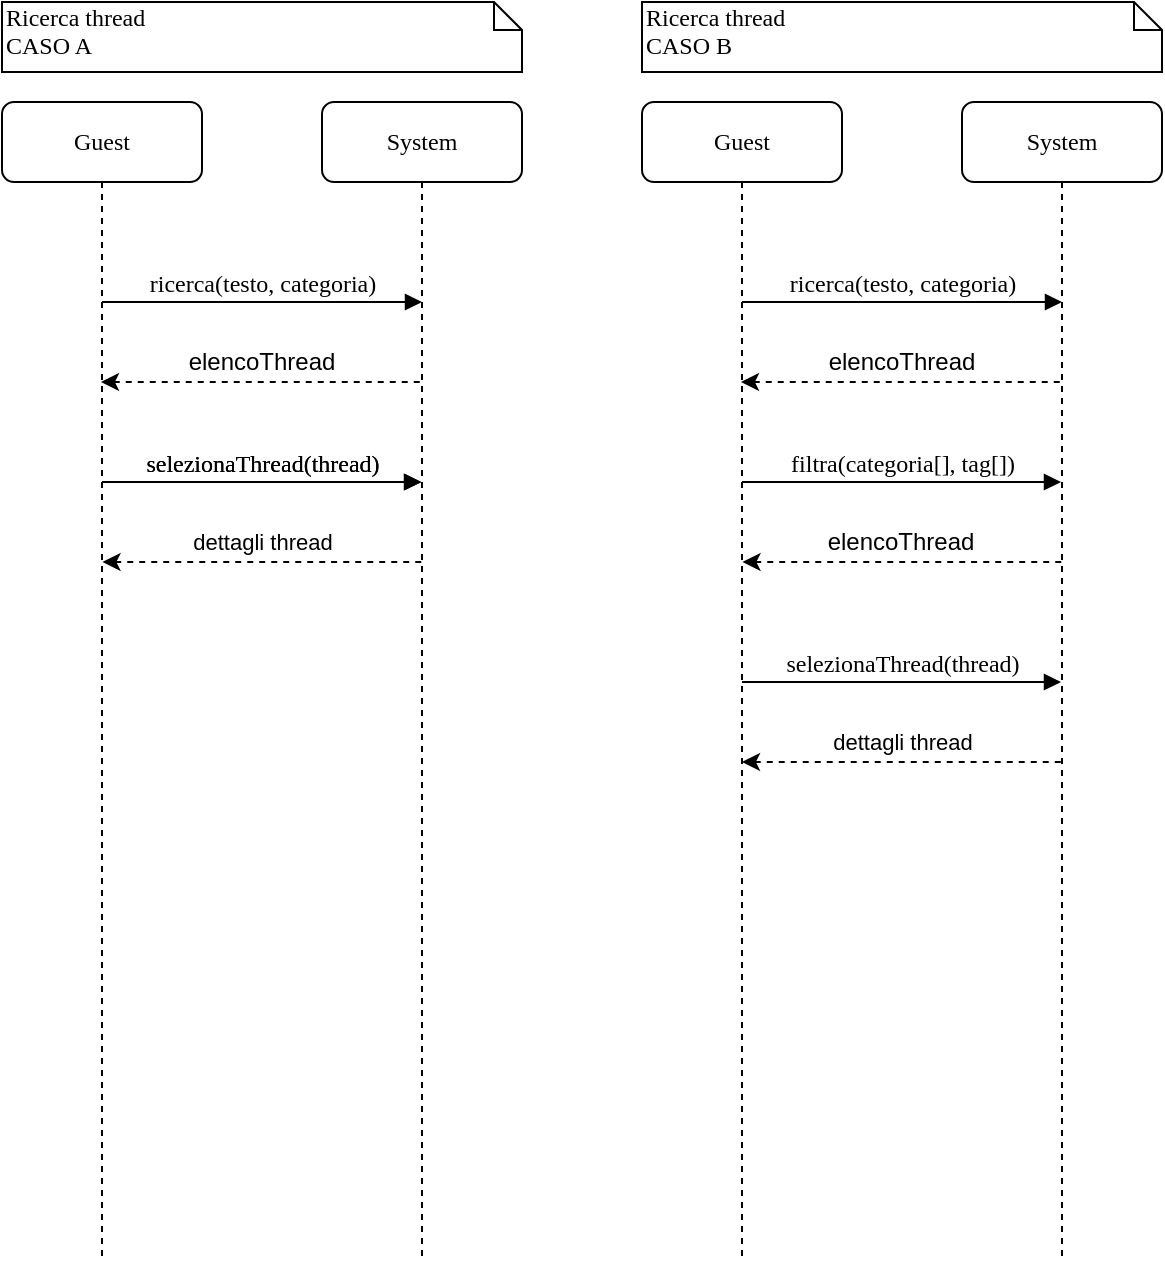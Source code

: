 <mxfile version="14.4.3" type="device"><diagram name="Page-1" id="13e1069c-82ec-6db2-03f1-153e76fe0fe0"><mxGraphModel dx="1422" dy="822" grid="1" gridSize="10" guides="1" tooltips="1" connect="1" arrows="1" fold="1" page="1" pageScale="1" pageWidth="1100" pageHeight="850" background="#ffffff" math="0" shadow="0"><root><mxCell id="0"/><mxCell id="1" parent="0"/><mxCell id="7baba1c4bc27f4b0-2" value="System" style="shape=umlLifeline;perimeter=lifelinePerimeter;whiteSpace=wrap;html=1;container=1;collapsible=0;recursiveResize=0;outlineConnect=0;rounded=1;shadow=0;comic=0;labelBackgroundColor=none;strokeWidth=1;fontFamily=Verdana;fontSize=12;align=center;" parent="1" vertex="1"><mxGeometry x="430" y="90" width="100" height="580" as="geometry"/></mxCell><mxCell id="7baba1c4bc27f4b0-8" value="Guest" style="shape=umlLifeline;perimeter=lifelinePerimeter;whiteSpace=wrap;html=1;container=1;collapsible=0;recursiveResize=0;outlineConnect=0;rounded=1;shadow=0;comic=0;labelBackgroundColor=none;strokeWidth=1;fontFamily=Verdana;fontSize=12;align=center;" parent="1" vertex="1"><mxGeometry x="270" y="90" width="100" height="580" as="geometry"/></mxCell><mxCell id="7baba1c4bc27f4b0-11" value="ricerca(testo, categoria)" style="html=1;verticalAlign=bottom;endArrow=block;entryX=0.5;entryY=0.172;labelBackgroundColor=none;fontFamily=Verdana;fontSize=12;edgeStyle=elbowEdgeStyle;elbow=vertical;entryDx=0;entryDy=0;entryPerimeter=0;" parent="1" source="7baba1c4bc27f4b0-8" edge="1" target="7baba1c4bc27f4b0-2"><mxGeometry relative="1" as="geometry"><mxPoint x="325" y="190" as="sourcePoint"/><mxPoint x="455" y="190" as="targetPoint"/></mxGeometry></mxCell><mxCell id="7baba1c4bc27f4b0-40" value="Ricerca thread&lt;br&gt;CASO A" style="shape=note;whiteSpace=wrap;html=1;size=14;verticalAlign=top;align=left;spacingTop=-6;rounded=0;shadow=0;comic=0;labelBackgroundColor=none;strokeWidth=1;fontFamily=Verdana;fontSize=12" parent="1" vertex="1"><mxGeometry x="270" y="40" width="260" height="35" as="geometry"/></mxCell><mxCell id="vUofL-LrMuXnoUMoOgr8-1" value="" style="endArrow=none;dashed=1;html=1;startArrow=classic;startFill=1;" parent="1" edge="1"><mxGeometry width="50" height="50" relative="1" as="geometry"><mxPoint x="319.5" y="230" as="sourcePoint"/><mxPoint x="479.5" y="230" as="targetPoint"/><Array as="points"><mxPoint x="430" y="230"/></Array></mxGeometry></mxCell><mxCell id="vUofL-LrMuXnoUMoOgr8-2" value="selezionaThread(thread)" style="html=1;verticalAlign=bottom;endArrow=block;labelBackgroundColor=none;fontFamily=Verdana;fontSize=12;edgeStyle=elbowEdgeStyle;elbow=vertical;" parent="1" target="7baba1c4bc27f4b0-2" edge="1"><mxGeometry x="0.003" relative="1" as="geometry"><mxPoint x="320" y="280" as="sourcePoint"/><mxPoint x="450" y="300" as="targetPoint"/><Array as="points"><mxPoint x="450" y="280"/><mxPoint x="450" y="270"/><mxPoint x="450" y="260"/></Array><mxPoint as="offset"/></mxGeometry></mxCell><mxCell id="vUofL-LrMuXnoUMoOgr8-3" value="" style="endArrow=none;dashed=1;html=1;startArrow=classic;startFill=1;" parent="1" edge="1"><mxGeometry width="50" height="50" relative="1" as="geometry"><mxPoint x="320.25" y="320" as="sourcePoint"/><mxPoint x="479.75" y="320" as="targetPoint"/><Array as="points"><mxPoint x="410.25" y="320"/><mxPoint x="430.75" y="320"/></Array></mxGeometry></mxCell><mxCell id="jU-TGCWR6EwfCzdyeSkF-21" value="dettagli thread" style="edgeLabel;html=1;align=center;verticalAlign=middle;resizable=0;points=[];" vertex="1" connectable="0" parent="vUofL-LrMuXnoUMoOgr8-3"><mxGeometry x="-0.1" y="3" relative="1" as="geometry"><mxPoint x="7.75" y="-7" as="offset"/></mxGeometry></mxCell><mxCell id="jU-TGCWR6EwfCzdyeSkF-20" value="elencoThread" style="text;html=1;strokeColor=none;fillColor=none;align=center;verticalAlign=middle;whiteSpace=wrap;rounded=0;" vertex="1" parent="1"><mxGeometry x="380" y="210" width="40" height="20" as="geometry"/></mxCell><mxCell id="jU-TGCWR6EwfCzdyeSkF-22" value="System" style="shape=umlLifeline;perimeter=lifelinePerimeter;whiteSpace=wrap;html=1;container=1;collapsible=0;recursiveResize=0;outlineConnect=0;rounded=1;shadow=0;comic=0;labelBackgroundColor=none;strokeWidth=1;fontFamily=Verdana;fontSize=12;align=center;" vertex="1" parent="1"><mxGeometry x="750" y="90" width="100" height="580" as="geometry"/></mxCell><mxCell id="jU-TGCWR6EwfCzdyeSkF-23" value="Guest" style="shape=umlLifeline;perimeter=lifelinePerimeter;whiteSpace=wrap;html=1;container=1;collapsible=0;recursiveResize=0;outlineConnect=0;rounded=1;shadow=0;comic=0;labelBackgroundColor=none;strokeWidth=1;fontFamily=Verdana;fontSize=12;align=center;" vertex="1" parent="1"><mxGeometry x="590" y="90" width="100" height="580" as="geometry"/></mxCell><mxCell id="jU-TGCWR6EwfCzdyeSkF-25" value="ricerca(testo, categoria)" style="html=1;verticalAlign=bottom;endArrow=block;entryX=0.5;entryY=0.172;labelBackgroundColor=none;fontFamily=Verdana;fontSize=12;edgeStyle=elbowEdgeStyle;elbow=vertical;entryDx=0;entryDy=0;entryPerimeter=0;" edge="1" parent="1" source="jU-TGCWR6EwfCzdyeSkF-23" target="jU-TGCWR6EwfCzdyeSkF-22"><mxGeometry relative="1" as="geometry"><mxPoint x="645" y="190" as="sourcePoint"/><mxPoint x="775" y="190" as="targetPoint"/></mxGeometry></mxCell><mxCell id="jU-TGCWR6EwfCzdyeSkF-26" value="Ricerca thread&lt;br&gt;CASO B" style="shape=note;whiteSpace=wrap;html=1;size=14;verticalAlign=top;align=left;spacingTop=-6;rounded=0;shadow=0;comic=0;labelBackgroundColor=none;strokeWidth=1;fontFamily=Verdana;fontSize=12" vertex="1" parent="1"><mxGeometry x="590" y="40" width="260" height="35" as="geometry"/></mxCell><mxCell id="jU-TGCWR6EwfCzdyeSkF-28" value="" style="endArrow=none;dashed=1;html=1;startArrow=classic;startFill=1;" edge="1" parent="1"><mxGeometry width="50" height="50" relative="1" as="geometry"><mxPoint x="639.5" y="230" as="sourcePoint"/><mxPoint x="799.5" y="230" as="targetPoint"/><Array as="points"><mxPoint x="750" y="230"/></Array></mxGeometry></mxCell><mxCell id="jU-TGCWR6EwfCzdyeSkF-29" value="filtra(categoria[], tag[])" style="html=1;verticalAlign=bottom;endArrow=block;labelBackgroundColor=none;fontFamily=Verdana;fontSize=12;edgeStyle=elbowEdgeStyle;elbow=vertical;" edge="1" parent="1" target="jU-TGCWR6EwfCzdyeSkF-22"><mxGeometry x="0.003" relative="1" as="geometry"><mxPoint x="640" y="280" as="sourcePoint"/><mxPoint x="770" y="300" as="targetPoint"/><Array as="points"><mxPoint x="770" y="280"/><mxPoint x="770" y="270"/><mxPoint x="770" y="260"/></Array><mxPoint as="offset"/></mxGeometry></mxCell><mxCell id="jU-TGCWR6EwfCzdyeSkF-30" value="" style="endArrow=none;dashed=1;html=1;startArrow=classic;startFill=1;" edge="1" parent="1"><mxGeometry width="50" height="50" relative="1" as="geometry"><mxPoint x="640.25" y="320" as="sourcePoint"/><mxPoint x="799.75" y="320" as="targetPoint"/><Array as="points"><mxPoint x="730.25" y="320"/><mxPoint x="750.75" y="320"/></Array></mxGeometry></mxCell><mxCell id="jU-TGCWR6EwfCzdyeSkF-31" value="&lt;font style=&quot;font-size: 12px&quot;&gt;elencoThread&lt;/font&gt;" style="edgeLabel;html=1;align=center;verticalAlign=middle;resizable=0;points=[];fontSize=12;" vertex="1" connectable="0" parent="jU-TGCWR6EwfCzdyeSkF-30"><mxGeometry x="-0.1" y="3" relative="1" as="geometry"><mxPoint x="6.75" y="-7" as="offset"/></mxGeometry></mxCell><mxCell id="jU-TGCWR6EwfCzdyeSkF-32" value="elencoThread" style="text;html=1;strokeColor=none;fillColor=none;align=center;verticalAlign=middle;whiteSpace=wrap;rounded=0;" vertex="1" parent="1"><mxGeometry x="700" y="210" width="40" height="20" as="geometry"/></mxCell><mxCell id="jU-TGCWR6EwfCzdyeSkF-36" value="selezionaThread(thread)" style="html=1;verticalAlign=bottom;endArrow=block;labelBackgroundColor=none;fontFamily=Verdana;fontSize=12;edgeStyle=elbowEdgeStyle;elbow=vertical;" edge="1" parent="1"><mxGeometry x="0.003" relative="1" as="geometry"><mxPoint x="320.25" y="280" as="sourcePoint"/><mxPoint x="479.75" y="280" as="targetPoint"/><Array as="points"><mxPoint x="450.25" y="280"/><mxPoint x="450.25" y="270"/><mxPoint x="450.25" y="260"/></Array><mxPoint as="offset"/></mxGeometry></mxCell><mxCell id="jU-TGCWR6EwfCzdyeSkF-37" value="" style="endArrow=none;dashed=1;html=1;startArrow=classic;startFill=1;" edge="1" parent="1"><mxGeometry width="50" height="50" relative="1" as="geometry"><mxPoint x="640" y="420" as="sourcePoint"/><mxPoint x="799.5" y="420" as="targetPoint"/><Array as="points"><mxPoint x="730" y="420"/><mxPoint x="750.5" y="420"/></Array></mxGeometry></mxCell><mxCell id="jU-TGCWR6EwfCzdyeSkF-38" value="dettagli thread" style="edgeLabel;html=1;align=center;verticalAlign=middle;resizable=0;points=[];" vertex="1" connectable="0" parent="jU-TGCWR6EwfCzdyeSkF-37"><mxGeometry x="-0.1" y="3" relative="1" as="geometry"><mxPoint x="7.75" y="-7" as="offset"/></mxGeometry></mxCell><mxCell id="jU-TGCWR6EwfCzdyeSkF-39" value="selezionaThread(thread)" style="html=1;verticalAlign=bottom;endArrow=block;labelBackgroundColor=none;fontFamily=Verdana;fontSize=12;edgeStyle=elbowEdgeStyle;elbow=vertical;" edge="1" parent="1"><mxGeometry x="0.003" relative="1" as="geometry"><mxPoint x="640" y="380" as="sourcePoint"/><mxPoint x="799.5" y="380" as="targetPoint"/><Array as="points"><mxPoint x="770" y="380"/><mxPoint x="770" y="370"/><mxPoint x="770" y="360"/></Array><mxPoint as="offset"/></mxGeometry></mxCell></root></mxGraphModel></diagram></mxfile>